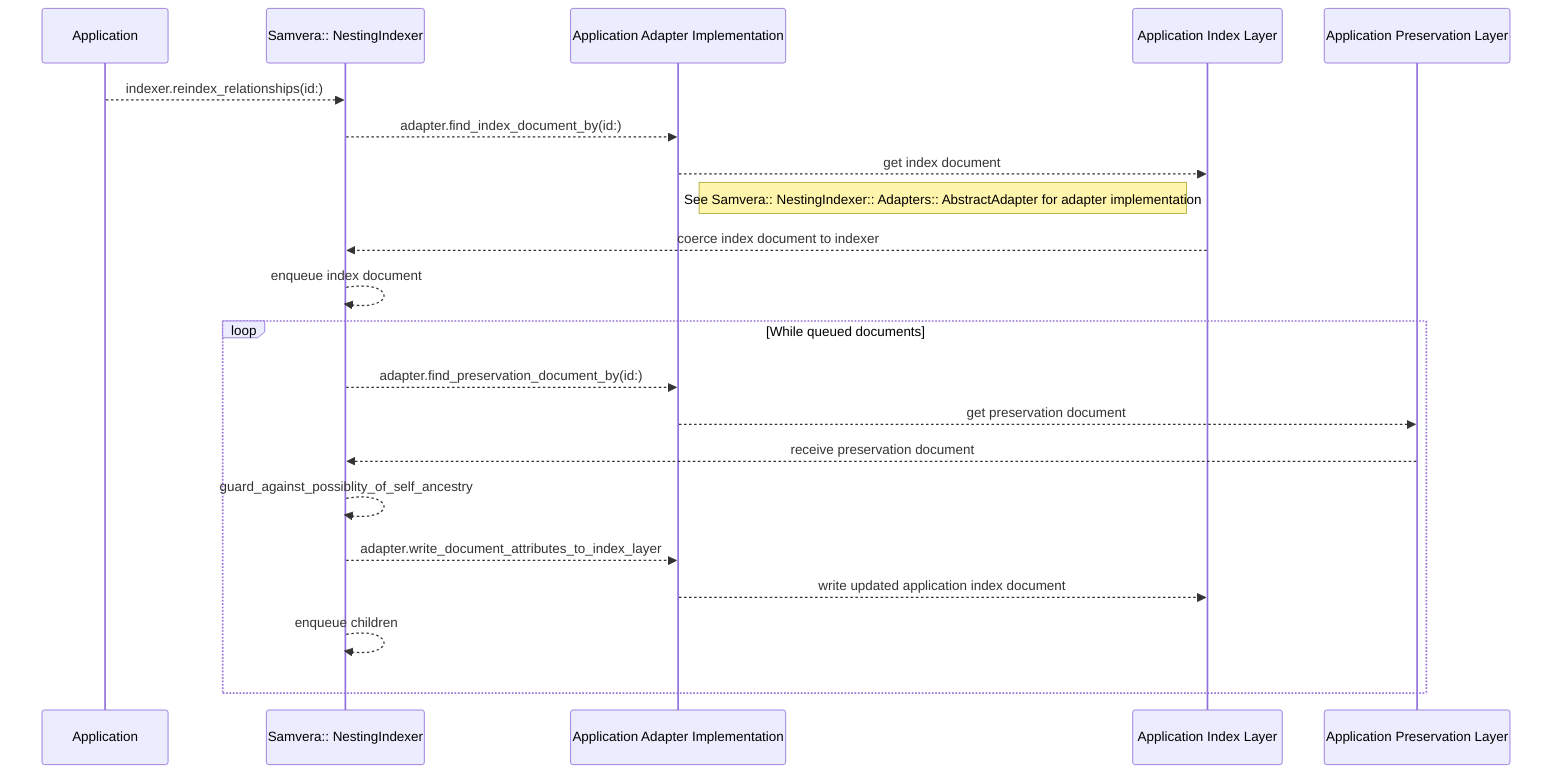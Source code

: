 sequenceDiagram
    participant Application
    participant Indexer as Samvera:: NestingIndexer
    participant Adapter as Application Adapter Implementation
    participant Index as Application Index Layer
    participant Preservation as Application Preservation Layer

    Application-->>Indexer: indexer.reindex_relationships(id:)
    Indexer-->>Adapter: adapter.find_index_document_by(id:)
    Adapter-->>Index: get index document
    Note right of Adapter: See Samvera:: NestingIndexer:: Adapters:: AbstractAdapter for adapter implementation
    Index-->>Indexer: coerce index document to indexer
    Indexer-->>Indexer: enqueue index document
    loop While queued documents
        Indexer-->>Adapter: adapter.find_preservation_document_by(id:)
        Adapter-->>Preservation: get preservation document
        Preservation-->>Indexer: receive preservation document
        Indexer-->>Indexer: guard_against_possiblity_of_self_ancestry
        Indexer-->>Adapter: adapter.write_document_attributes_to_index_layer
        Adapter-->>Index: write updated application index document
        Indexer-->>Indexer: enqueue children
    end